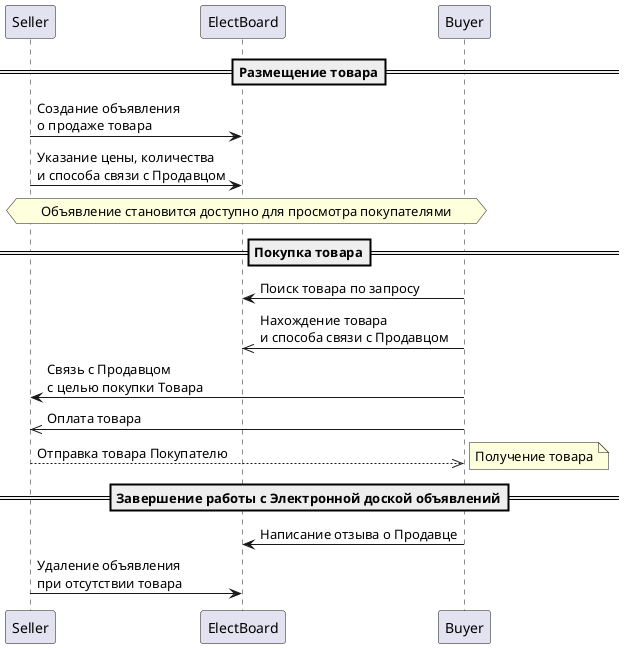 @startuml SIA_13_PR2_2
participant Seller as S
participant ElectBoard as E
participant Buyer as B
==Размещение товара==
S -> E: Создание объявления \nо продаже товара
S -> E: Указание цены, количества \nи способа связи с Продавцом
hnote across: Объявление становится доступно для просмотра покупателями
==Покупка товара==
B -> E: Поиск товара по запросу
B ->> E: Нахождение товара \nи способа связи с Продавцом
B -> S: Связь с Продавцом \nс целью покупки Товара
B ->> S: Оплата товара
S -->> B: Отправка товара Покупателю
note right: Получение товара
==Завершение работы с Электронной доской объявлений==
B -> E: Написание отзыва о Продавце
S -> E: Удаление объявления \nпри отсутствии товара
@enduml